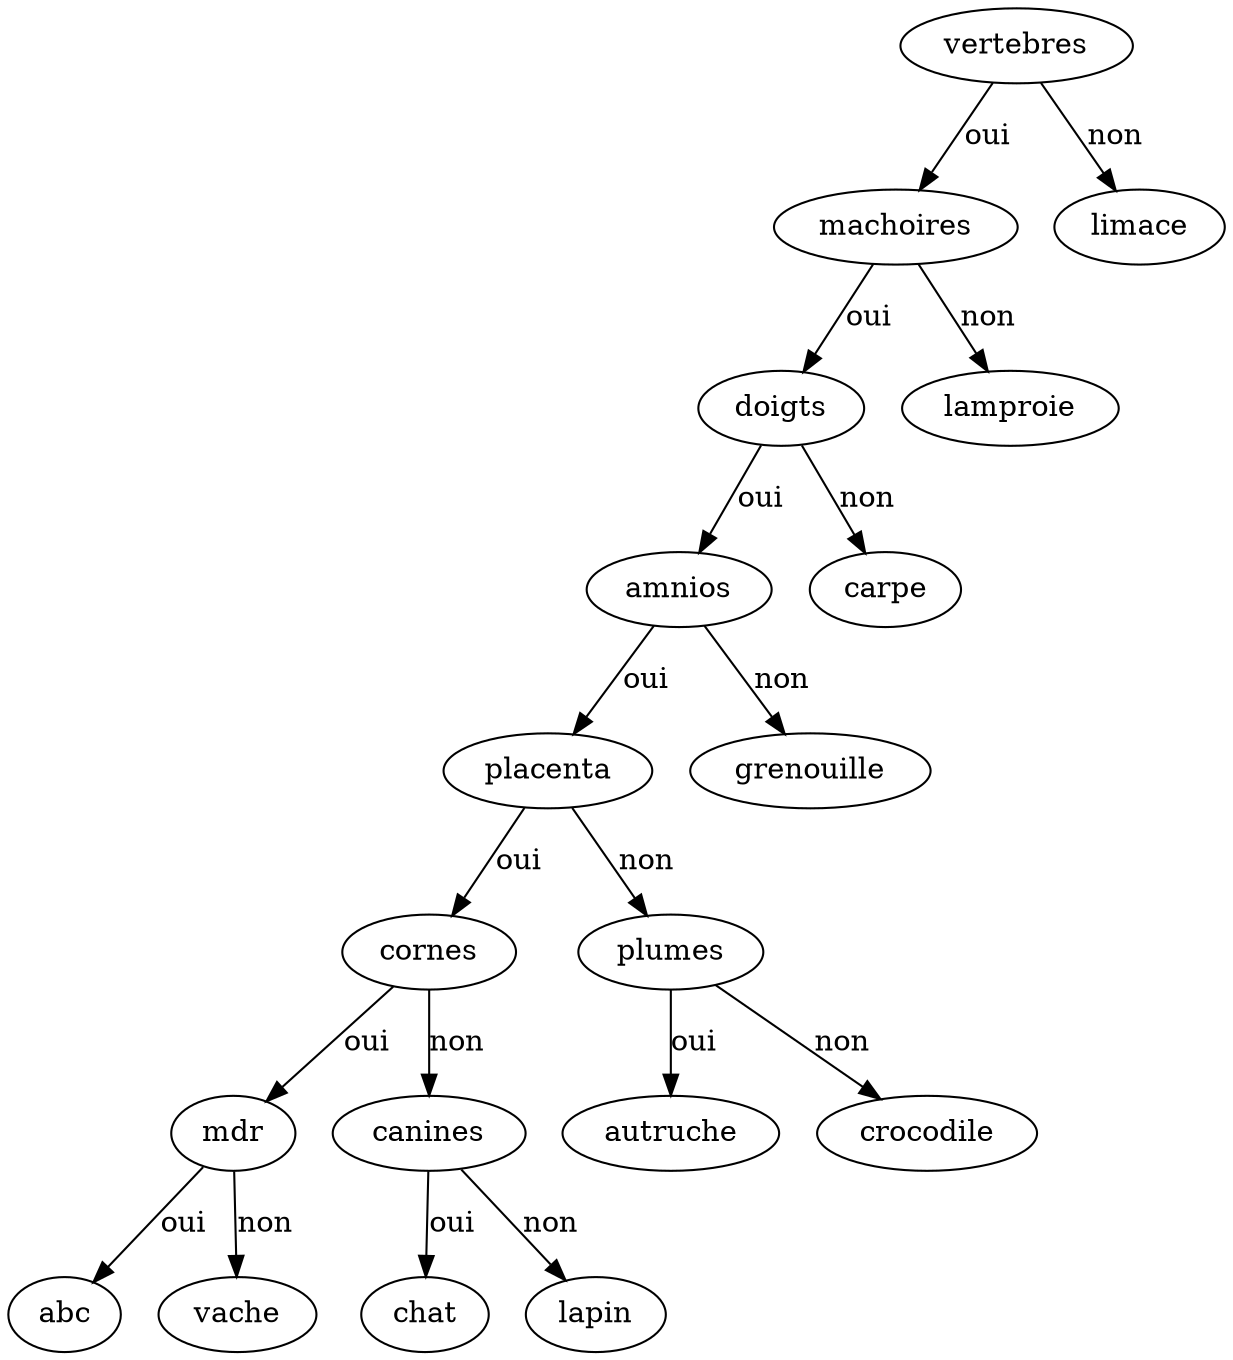 digraph arbre {
vertebres -> machoires [label = "oui"]
machoires -> doigts [label = "oui"]
doigts -> amnios [label = "oui"]
amnios -> placenta [label = "oui"]
placenta -> cornes [label = "oui"]
cornes -> mdr [label = "oui"]
mdr -> abc [label = "oui"]
mdr -> vache [label = "non"]
cornes -> canines [label = "non"]
canines -> chat [label = "oui"]
canines -> lapin [label = "non"]
placenta -> plumes [label = "non"]
plumes -> autruche [label = "oui"]
plumes -> crocodile [label = "non"]
amnios -> grenouille [label = "non"]
doigts -> carpe [label = "non"]
machoires -> lamproie [label = "non"]
vertebres -> limace [label = "non"]
}
